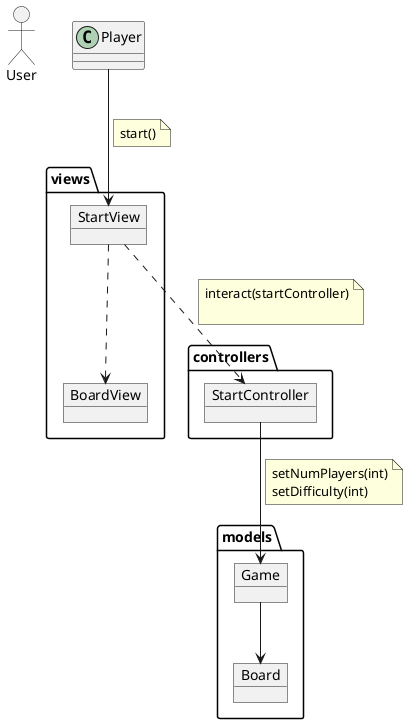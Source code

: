 
@startuml start
allow_mixing

actor User

package controllers  {

    object  StartController{

    }
}


package models  {

    object  Board{

    }

    object Game{

    }

    Game --> Board

}


package views {
    object BoardView{

    }

    object StartView{

    }


}

Player --> StartView
note on link
    start()
end note

StartView ..> BoardView

StartView ..> StartController
note on link
    interact(startController)

end note
StartController --> Game
note on link
    setNumPlayers(int)
    setDifficulty(int)
end note

@enduml
